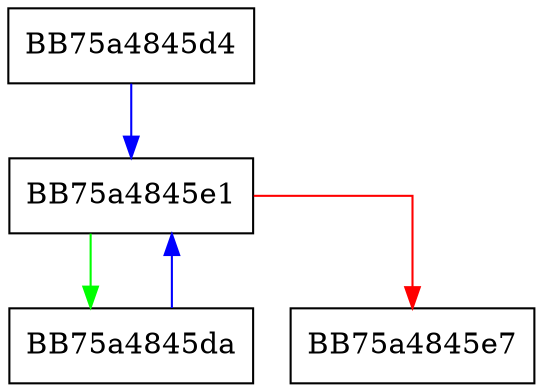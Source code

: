 digraph _Max {
  node [shape="box"];
  graph [splines=ortho];
  BB75a4845d4 -> BB75a4845e1 [color="blue"];
  BB75a4845da -> BB75a4845e1 [color="blue"];
  BB75a4845e1 -> BB75a4845da [color="green"];
  BB75a4845e1 -> BB75a4845e7 [color="red"];
}